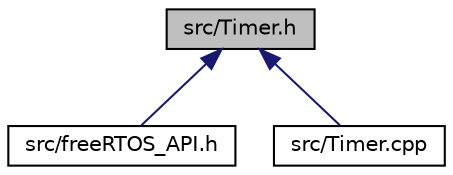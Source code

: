 digraph "src/Timer.h"
{
 // LATEX_PDF_SIZE
  edge [fontname="Helvetica",fontsize="10",labelfontname="Helvetica",labelfontsize="10"];
  node [fontname="Helvetica",fontsize="10",shape=record];
  Node1 [label="src/Timer.h",height=0.2,width=0.4,color="black", fillcolor="grey75", style="filled", fontcolor="black",tooltip=" "];
  Node1 -> Node2 [dir="back",color="midnightblue",fontsize="10",style="solid",fontname="Helvetica"];
  Node2 [label="src/freeRTOS_API.h",height=0.2,width=0.4,color="black", fillcolor="white", style="filled",URL="$free_r_t_o_s___a_p_i_8h.html",tooltip=" "];
  Node1 -> Node3 [dir="back",color="midnightblue",fontsize="10",style="solid",fontname="Helvetica"];
  Node3 [label="src/Timer.cpp",height=0.2,width=0.4,color="black", fillcolor="white", style="filled",URL="$_timer_8cpp.html",tooltip=" "];
}
